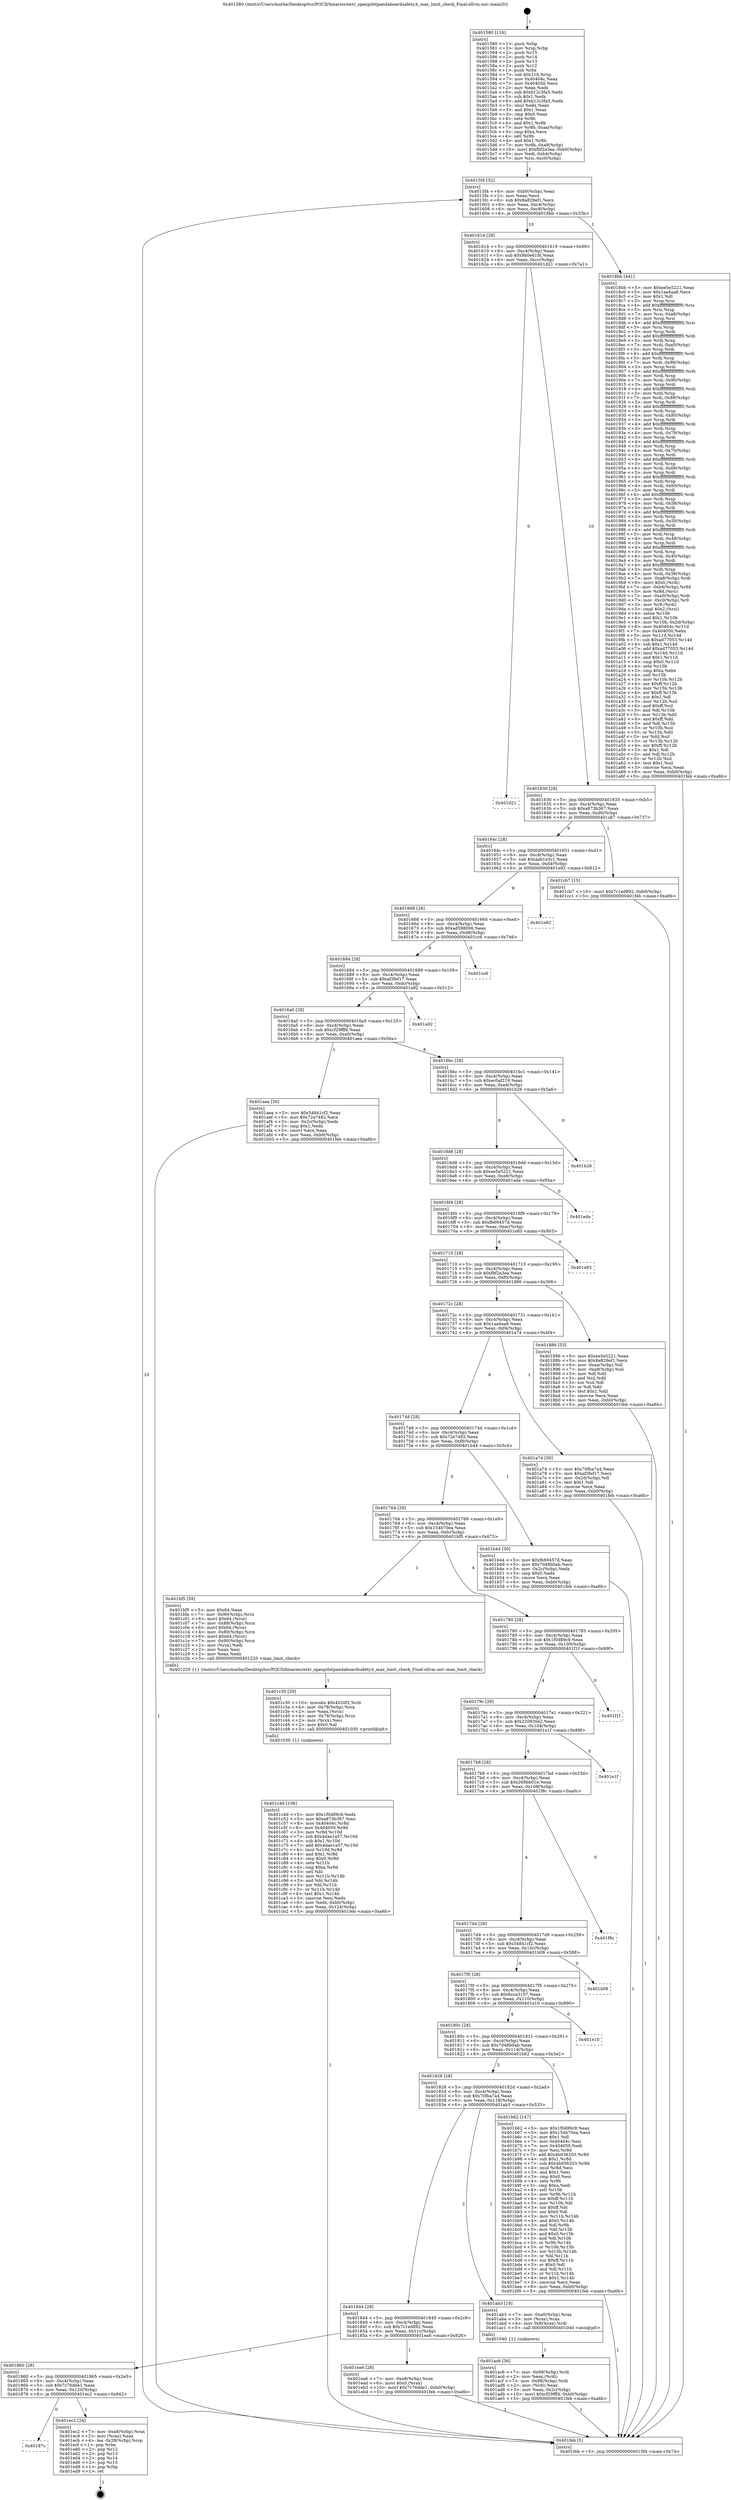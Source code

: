 digraph "0x401580" {
  label = "0x401580 (/mnt/c/Users/mathe/Desktop/tcc/POCII/binaries/extr_openpilotpandaboardsafety.h_max_limit_check_Final-ollvm.out::main(0))"
  labelloc = "t"
  node[shape=record]

  Entry [label="",width=0.3,height=0.3,shape=circle,fillcolor=black,style=filled]
  "0x4015f4" [label="{
     0x4015f4 [32]\l
     | [instrs]\l
     &nbsp;&nbsp;0x4015f4 \<+6\>: mov -0xb0(%rbp),%eax\l
     &nbsp;&nbsp;0x4015fa \<+2\>: mov %eax,%ecx\l
     &nbsp;&nbsp;0x4015fc \<+6\>: sub $0x8a829ef1,%ecx\l
     &nbsp;&nbsp;0x401602 \<+6\>: mov %eax,-0xc4(%rbp)\l
     &nbsp;&nbsp;0x401608 \<+6\>: mov %ecx,-0xc8(%rbp)\l
     &nbsp;&nbsp;0x40160e \<+6\>: je 00000000004018bb \<main+0x33b\>\l
  }"]
  "0x4018bb" [label="{
     0x4018bb [441]\l
     | [instrs]\l
     &nbsp;&nbsp;0x4018bb \<+5\>: mov $0xee5e5221,%eax\l
     &nbsp;&nbsp;0x4018c0 \<+5\>: mov $0x1aa4aa8,%ecx\l
     &nbsp;&nbsp;0x4018c5 \<+2\>: mov $0x1,%dl\l
     &nbsp;&nbsp;0x4018c7 \<+3\>: mov %rsp,%rsi\l
     &nbsp;&nbsp;0x4018ca \<+4\>: add $0xfffffffffffffff0,%rsi\l
     &nbsp;&nbsp;0x4018ce \<+3\>: mov %rsi,%rsp\l
     &nbsp;&nbsp;0x4018d1 \<+7\>: mov %rsi,-0xa8(%rbp)\l
     &nbsp;&nbsp;0x4018d8 \<+3\>: mov %rsp,%rsi\l
     &nbsp;&nbsp;0x4018db \<+4\>: add $0xfffffffffffffff0,%rsi\l
     &nbsp;&nbsp;0x4018df \<+3\>: mov %rsi,%rsp\l
     &nbsp;&nbsp;0x4018e2 \<+3\>: mov %rsp,%rdi\l
     &nbsp;&nbsp;0x4018e5 \<+4\>: add $0xfffffffffffffff0,%rdi\l
     &nbsp;&nbsp;0x4018e9 \<+3\>: mov %rdi,%rsp\l
     &nbsp;&nbsp;0x4018ec \<+7\>: mov %rdi,-0xa0(%rbp)\l
     &nbsp;&nbsp;0x4018f3 \<+3\>: mov %rsp,%rdi\l
     &nbsp;&nbsp;0x4018f6 \<+4\>: add $0xfffffffffffffff0,%rdi\l
     &nbsp;&nbsp;0x4018fa \<+3\>: mov %rdi,%rsp\l
     &nbsp;&nbsp;0x4018fd \<+7\>: mov %rdi,-0x98(%rbp)\l
     &nbsp;&nbsp;0x401904 \<+3\>: mov %rsp,%rdi\l
     &nbsp;&nbsp;0x401907 \<+4\>: add $0xfffffffffffffff0,%rdi\l
     &nbsp;&nbsp;0x40190b \<+3\>: mov %rdi,%rsp\l
     &nbsp;&nbsp;0x40190e \<+7\>: mov %rdi,-0x90(%rbp)\l
     &nbsp;&nbsp;0x401915 \<+3\>: mov %rsp,%rdi\l
     &nbsp;&nbsp;0x401918 \<+4\>: add $0xfffffffffffffff0,%rdi\l
     &nbsp;&nbsp;0x40191c \<+3\>: mov %rdi,%rsp\l
     &nbsp;&nbsp;0x40191f \<+7\>: mov %rdi,-0x88(%rbp)\l
     &nbsp;&nbsp;0x401926 \<+3\>: mov %rsp,%rdi\l
     &nbsp;&nbsp;0x401929 \<+4\>: add $0xfffffffffffffff0,%rdi\l
     &nbsp;&nbsp;0x40192d \<+3\>: mov %rdi,%rsp\l
     &nbsp;&nbsp;0x401930 \<+4\>: mov %rdi,-0x80(%rbp)\l
     &nbsp;&nbsp;0x401934 \<+3\>: mov %rsp,%rdi\l
     &nbsp;&nbsp;0x401937 \<+4\>: add $0xfffffffffffffff0,%rdi\l
     &nbsp;&nbsp;0x40193b \<+3\>: mov %rdi,%rsp\l
     &nbsp;&nbsp;0x40193e \<+4\>: mov %rdi,-0x78(%rbp)\l
     &nbsp;&nbsp;0x401942 \<+3\>: mov %rsp,%rdi\l
     &nbsp;&nbsp;0x401945 \<+4\>: add $0xfffffffffffffff0,%rdi\l
     &nbsp;&nbsp;0x401949 \<+3\>: mov %rdi,%rsp\l
     &nbsp;&nbsp;0x40194c \<+4\>: mov %rdi,-0x70(%rbp)\l
     &nbsp;&nbsp;0x401950 \<+3\>: mov %rsp,%rdi\l
     &nbsp;&nbsp;0x401953 \<+4\>: add $0xfffffffffffffff0,%rdi\l
     &nbsp;&nbsp;0x401957 \<+3\>: mov %rdi,%rsp\l
     &nbsp;&nbsp;0x40195a \<+4\>: mov %rdi,-0x68(%rbp)\l
     &nbsp;&nbsp;0x40195e \<+3\>: mov %rsp,%rdi\l
     &nbsp;&nbsp;0x401961 \<+4\>: add $0xfffffffffffffff0,%rdi\l
     &nbsp;&nbsp;0x401965 \<+3\>: mov %rdi,%rsp\l
     &nbsp;&nbsp;0x401968 \<+4\>: mov %rdi,-0x60(%rbp)\l
     &nbsp;&nbsp;0x40196c \<+3\>: mov %rsp,%rdi\l
     &nbsp;&nbsp;0x40196f \<+4\>: add $0xfffffffffffffff0,%rdi\l
     &nbsp;&nbsp;0x401973 \<+3\>: mov %rdi,%rsp\l
     &nbsp;&nbsp;0x401976 \<+4\>: mov %rdi,-0x58(%rbp)\l
     &nbsp;&nbsp;0x40197a \<+3\>: mov %rsp,%rdi\l
     &nbsp;&nbsp;0x40197d \<+4\>: add $0xfffffffffffffff0,%rdi\l
     &nbsp;&nbsp;0x401981 \<+3\>: mov %rdi,%rsp\l
     &nbsp;&nbsp;0x401984 \<+4\>: mov %rdi,-0x50(%rbp)\l
     &nbsp;&nbsp;0x401988 \<+3\>: mov %rsp,%rdi\l
     &nbsp;&nbsp;0x40198b \<+4\>: add $0xfffffffffffffff0,%rdi\l
     &nbsp;&nbsp;0x40198f \<+3\>: mov %rdi,%rsp\l
     &nbsp;&nbsp;0x401992 \<+4\>: mov %rdi,-0x48(%rbp)\l
     &nbsp;&nbsp;0x401996 \<+3\>: mov %rsp,%rdi\l
     &nbsp;&nbsp;0x401999 \<+4\>: add $0xfffffffffffffff0,%rdi\l
     &nbsp;&nbsp;0x40199d \<+3\>: mov %rdi,%rsp\l
     &nbsp;&nbsp;0x4019a0 \<+4\>: mov %rdi,-0x40(%rbp)\l
     &nbsp;&nbsp;0x4019a4 \<+3\>: mov %rsp,%rdi\l
     &nbsp;&nbsp;0x4019a7 \<+4\>: add $0xfffffffffffffff0,%rdi\l
     &nbsp;&nbsp;0x4019ab \<+3\>: mov %rdi,%rsp\l
     &nbsp;&nbsp;0x4019ae \<+4\>: mov %rdi,-0x38(%rbp)\l
     &nbsp;&nbsp;0x4019b2 \<+7\>: mov -0xa8(%rbp),%rdi\l
     &nbsp;&nbsp;0x4019b9 \<+6\>: movl $0x0,(%rdi)\l
     &nbsp;&nbsp;0x4019bf \<+7\>: mov -0xb4(%rbp),%r8d\l
     &nbsp;&nbsp;0x4019c6 \<+3\>: mov %r8d,(%rsi)\l
     &nbsp;&nbsp;0x4019c9 \<+7\>: mov -0xa0(%rbp),%rdi\l
     &nbsp;&nbsp;0x4019d0 \<+7\>: mov -0xc0(%rbp),%r9\l
     &nbsp;&nbsp;0x4019d7 \<+3\>: mov %r9,(%rdi)\l
     &nbsp;&nbsp;0x4019da \<+3\>: cmpl $0x2,(%rsi)\l
     &nbsp;&nbsp;0x4019dd \<+4\>: setne %r10b\l
     &nbsp;&nbsp;0x4019e1 \<+4\>: and $0x1,%r10b\l
     &nbsp;&nbsp;0x4019e5 \<+4\>: mov %r10b,-0x2d(%rbp)\l
     &nbsp;&nbsp;0x4019e9 \<+8\>: mov 0x40404c,%r11d\l
     &nbsp;&nbsp;0x4019f1 \<+7\>: mov 0x404050,%ebx\l
     &nbsp;&nbsp;0x4019f8 \<+3\>: mov %r11d,%r14d\l
     &nbsp;&nbsp;0x4019fb \<+7\>: sub $0xad77053,%r14d\l
     &nbsp;&nbsp;0x401a02 \<+4\>: sub $0x1,%r14d\l
     &nbsp;&nbsp;0x401a06 \<+7\>: add $0xad77053,%r14d\l
     &nbsp;&nbsp;0x401a0d \<+4\>: imul %r14d,%r11d\l
     &nbsp;&nbsp;0x401a11 \<+4\>: and $0x1,%r11d\l
     &nbsp;&nbsp;0x401a15 \<+4\>: cmp $0x0,%r11d\l
     &nbsp;&nbsp;0x401a19 \<+4\>: sete %r10b\l
     &nbsp;&nbsp;0x401a1d \<+3\>: cmp $0xa,%ebx\l
     &nbsp;&nbsp;0x401a20 \<+4\>: setl %r15b\l
     &nbsp;&nbsp;0x401a24 \<+3\>: mov %r10b,%r12b\l
     &nbsp;&nbsp;0x401a27 \<+4\>: xor $0xff,%r12b\l
     &nbsp;&nbsp;0x401a2b \<+3\>: mov %r15b,%r13b\l
     &nbsp;&nbsp;0x401a2e \<+4\>: xor $0xff,%r13b\l
     &nbsp;&nbsp;0x401a32 \<+3\>: xor $0x1,%dl\l
     &nbsp;&nbsp;0x401a35 \<+3\>: mov %r12b,%sil\l
     &nbsp;&nbsp;0x401a38 \<+4\>: and $0xff,%sil\l
     &nbsp;&nbsp;0x401a3c \<+3\>: and %dl,%r10b\l
     &nbsp;&nbsp;0x401a3f \<+3\>: mov %r13b,%dil\l
     &nbsp;&nbsp;0x401a42 \<+4\>: and $0xff,%dil\l
     &nbsp;&nbsp;0x401a46 \<+3\>: and %dl,%r15b\l
     &nbsp;&nbsp;0x401a49 \<+3\>: or %r10b,%sil\l
     &nbsp;&nbsp;0x401a4c \<+3\>: or %r15b,%dil\l
     &nbsp;&nbsp;0x401a4f \<+3\>: xor %dil,%sil\l
     &nbsp;&nbsp;0x401a52 \<+3\>: or %r13b,%r12b\l
     &nbsp;&nbsp;0x401a55 \<+4\>: xor $0xff,%r12b\l
     &nbsp;&nbsp;0x401a59 \<+3\>: or $0x1,%dl\l
     &nbsp;&nbsp;0x401a5c \<+3\>: and %dl,%r12b\l
     &nbsp;&nbsp;0x401a5f \<+3\>: or %r12b,%sil\l
     &nbsp;&nbsp;0x401a62 \<+4\>: test $0x1,%sil\l
     &nbsp;&nbsp;0x401a66 \<+3\>: cmovne %ecx,%eax\l
     &nbsp;&nbsp;0x401a69 \<+6\>: mov %eax,-0xb0(%rbp)\l
     &nbsp;&nbsp;0x401a6f \<+5\>: jmp 0000000000401feb \<main+0xa6b\>\l
  }"]
  "0x401614" [label="{
     0x401614 [28]\l
     | [instrs]\l
     &nbsp;&nbsp;0x401614 \<+5\>: jmp 0000000000401619 \<main+0x99\>\l
     &nbsp;&nbsp;0x401619 \<+6\>: mov -0xc4(%rbp),%eax\l
     &nbsp;&nbsp;0x40161f \<+5\>: sub $0x9b0e61fd,%eax\l
     &nbsp;&nbsp;0x401624 \<+6\>: mov %eax,-0xcc(%rbp)\l
     &nbsp;&nbsp;0x40162a \<+6\>: je 0000000000401d21 \<main+0x7a1\>\l
  }"]
  Exit [label="",width=0.3,height=0.3,shape=circle,fillcolor=black,style=filled,peripheries=2]
  "0x401d21" [label="{
     0x401d21\l
  }", style=dashed]
  "0x401630" [label="{
     0x401630 [28]\l
     | [instrs]\l
     &nbsp;&nbsp;0x401630 \<+5\>: jmp 0000000000401635 \<main+0xb5\>\l
     &nbsp;&nbsp;0x401635 \<+6\>: mov -0xc4(%rbp),%eax\l
     &nbsp;&nbsp;0x40163b \<+5\>: sub $0xa873b367,%eax\l
     &nbsp;&nbsp;0x401640 \<+6\>: mov %eax,-0xd0(%rbp)\l
     &nbsp;&nbsp;0x401646 \<+6\>: je 0000000000401cb7 \<main+0x737\>\l
  }"]
  "0x40187c" [label="{
     0x40187c\l
  }", style=dashed]
  "0x401cb7" [label="{
     0x401cb7 [15]\l
     | [instrs]\l
     &nbsp;&nbsp;0x401cb7 \<+10\>: movl $0x7c1ed892,-0xb0(%rbp)\l
     &nbsp;&nbsp;0x401cc1 \<+5\>: jmp 0000000000401feb \<main+0xa6b\>\l
  }"]
  "0x40164c" [label="{
     0x40164c [28]\l
     | [instrs]\l
     &nbsp;&nbsp;0x40164c \<+5\>: jmp 0000000000401651 \<main+0xd1\>\l
     &nbsp;&nbsp;0x401651 \<+6\>: mov -0xc4(%rbp),%eax\l
     &nbsp;&nbsp;0x401657 \<+5\>: sub $0xaab1e3c1,%eax\l
     &nbsp;&nbsp;0x40165c \<+6\>: mov %eax,-0xd4(%rbp)\l
     &nbsp;&nbsp;0x401662 \<+6\>: je 0000000000401e92 \<main+0x912\>\l
  }"]
  "0x401ec2" [label="{
     0x401ec2 [24]\l
     | [instrs]\l
     &nbsp;&nbsp;0x401ec2 \<+7\>: mov -0xa8(%rbp),%rax\l
     &nbsp;&nbsp;0x401ec9 \<+2\>: mov (%rax),%eax\l
     &nbsp;&nbsp;0x401ecb \<+4\>: lea -0x28(%rbp),%rsp\l
     &nbsp;&nbsp;0x401ecf \<+1\>: pop %rbx\l
     &nbsp;&nbsp;0x401ed0 \<+2\>: pop %r12\l
     &nbsp;&nbsp;0x401ed2 \<+2\>: pop %r13\l
     &nbsp;&nbsp;0x401ed4 \<+2\>: pop %r14\l
     &nbsp;&nbsp;0x401ed6 \<+2\>: pop %r15\l
     &nbsp;&nbsp;0x401ed8 \<+1\>: pop %rbp\l
     &nbsp;&nbsp;0x401ed9 \<+1\>: ret\l
  }"]
  "0x401e92" [label="{
     0x401e92\l
  }", style=dashed]
  "0x401668" [label="{
     0x401668 [28]\l
     | [instrs]\l
     &nbsp;&nbsp;0x401668 \<+5\>: jmp 000000000040166d \<main+0xed\>\l
     &nbsp;&nbsp;0x40166d \<+6\>: mov -0xc4(%rbp),%eax\l
     &nbsp;&nbsp;0x401673 \<+5\>: sub $0xad598006,%eax\l
     &nbsp;&nbsp;0x401678 \<+6\>: mov %eax,-0xd8(%rbp)\l
     &nbsp;&nbsp;0x40167e \<+6\>: je 0000000000401cc6 \<main+0x746\>\l
  }"]
  "0x401860" [label="{
     0x401860 [28]\l
     | [instrs]\l
     &nbsp;&nbsp;0x401860 \<+5\>: jmp 0000000000401865 \<main+0x2e5\>\l
     &nbsp;&nbsp;0x401865 \<+6\>: mov -0xc4(%rbp),%eax\l
     &nbsp;&nbsp;0x40186b \<+5\>: sub $0x7c76dde1,%eax\l
     &nbsp;&nbsp;0x401870 \<+6\>: mov %eax,-0x120(%rbp)\l
     &nbsp;&nbsp;0x401876 \<+6\>: je 0000000000401ec2 \<main+0x942\>\l
  }"]
  "0x401cc6" [label="{
     0x401cc6\l
  }", style=dashed]
  "0x401684" [label="{
     0x401684 [28]\l
     | [instrs]\l
     &nbsp;&nbsp;0x401684 \<+5\>: jmp 0000000000401689 \<main+0x109\>\l
     &nbsp;&nbsp;0x401689 \<+6\>: mov -0xc4(%rbp),%eax\l
     &nbsp;&nbsp;0x40168f \<+5\>: sub $0xaf3fef17,%eax\l
     &nbsp;&nbsp;0x401694 \<+6\>: mov %eax,-0xdc(%rbp)\l
     &nbsp;&nbsp;0x40169a \<+6\>: je 0000000000401a92 \<main+0x512\>\l
  }"]
  "0x401ea6" [label="{
     0x401ea6 [28]\l
     | [instrs]\l
     &nbsp;&nbsp;0x401ea6 \<+7\>: mov -0xa8(%rbp),%rax\l
     &nbsp;&nbsp;0x401ead \<+6\>: movl $0x0,(%rax)\l
     &nbsp;&nbsp;0x401eb3 \<+10\>: movl $0x7c76dde1,-0xb0(%rbp)\l
     &nbsp;&nbsp;0x401ebd \<+5\>: jmp 0000000000401feb \<main+0xa6b\>\l
  }"]
  "0x401a92" [label="{
     0x401a92\l
  }", style=dashed]
  "0x4016a0" [label="{
     0x4016a0 [28]\l
     | [instrs]\l
     &nbsp;&nbsp;0x4016a0 \<+5\>: jmp 00000000004016a5 \<main+0x125\>\l
     &nbsp;&nbsp;0x4016a5 \<+6\>: mov -0xc4(%rbp),%eax\l
     &nbsp;&nbsp;0x4016ab \<+5\>: sub $0xcf29fff4,%eax\l
     &nbsp;&nbsp;0x4016b0 \<+6\>: mov %eax,-0xe0(%rbp)\l
     &nbsp;&nbsp;0x4016b6 \<+6\>: je 0000000000401aea \<main+0x56a\>\l
  }"]
  "0x401c4d" [label="{
     0x401c4d [106]\l
     | [instrs]\l
     &nbsp;&nbsp;0x401c4d \<+5\>: mov $0x1f0d89c9,%edx\l
     &nbsp;&nbsp;0x401c52 \<+5\>: mov $0xa873b367,%esi\l
     &nbsp;&nbsp;0x401c57 \<+8\>: mov 0x40404c,%r8d\l
     &nbsp;&nbsp;0x401c5f \<+8\>: mov 0x404050,%r9d\l
     &nbsp;&nbsp;0x401c67 \<+3\>: mov %r8d,%r10d\l
     &nbsp;&nbsp;0x401c6a \<+7\>: sub $0x4dae1a57,%r10d\l
     &nbsp;&nbsp;0x401c71 \<+4\>: sub $0x1,%r10d\l
     &nbsp;&nbsp;0x401c75 \<+7\>: add $0x4dae1a57,%r10d\l
     &nbsp;&nbsp;0x401c7c \<+4\>: imul %r10d,%r8d\l
     &nbsp;&nbsp;0x401c80 \<+4\>: and $0x1,%r8d\l
     &nbsp;&nbsp;0x401c84 \<+4\>: cmp $0x0,%r8d\l
     &nbsp;&nbsp;0x401c88 \<+4\>: sete %r11b\l
     &nbsp;&nbsp;0x401c8c \<+4\>: cmp $0xa,%r9d\l
     &nbsp;&nbsp;0x401c90 \<+3\>: setl %bl\l
     &nbsp;&nbsp;0x401c93 \<+3\>: mov %r11b,%r14b\l
     &nbsp;&nbsp;0x401c96 \<+3\>: and %bl,%r14b\l
     &nbsp;&nbsp;0x401c99 \<+3\>: xor %bl,%r11b\l
     &nbsp;&nbsp;0x401c9c \<+3\>: or %r11b,%r14b\l
     &nbsp;&nbsp;0x401c9f \<+4\>: test $0x1,%r14b\l
     &nbsp;&nbsp;0x401ca3 \<+3\>: cmovne %esi,%edx\l
     &nbsp;&nbsp;0x401ca6 \<+6\>: mov %edx,-0xb0(%rbp)\l
     &nbsp;&nbsp;0x401cac \<+6\>: mov %eax,-0x124(%rbp)\l
     &nbsp;&nbsp;0x401cb2 \<+5\>: jmp 0000000000401feb \<main+0xa6b\>\l
  }"]
  "0x401aea" [label="{
     0x401aea [30]\l
     | [instrs]\l
     &nbsp;&nbsp;0x401aea \<+5\>: mov $0x54841cf2,%eax\l
     &nbsp;&nbsp;0x401aef \<+5\>: mov $0x72e7482,%ecx\l
     &nbsp;&nbsp;0x401af4 \<+3\>: mov -0x2c(%rbp),%edx\l
     &nbsp;&nbsp;0x401af7 \<+3\>: cmp $0x1,%edx\l
     &nbsp;&nbsp;0x401afa \<+3\>: cmovl %ecx,%eax\l
     &nbsp;&nbsp;0x401afd \<+6\>: mov %eax,-0xb0(%rbp)\l
     &nbsp;&nbsp;0x401b03 \<+5\>: jmp 0000000000401feb \<main+0xa6b\>\l
  }"]
  "0x4016bc" [label="{
     0x4016bc [28]\l
     | [instrs]\l
     &nbsp;&nbsp;0x4016bc \<+5\>: jmp 00000000004016c1 \<main+0x141\>\l
     &nbsp;&nbsp;0x4016c1 \<+6\>: mov -0xc4(%rbp),%eax\l
     &nbsp;&nbsp;0x4016c7 \<+5\>: sub $0xec0af219,%eax\l
     &nbsp;&nbsp;0x4016cc \<+6\>: mov %eax,-0xe4(%rbp)\l
     &nbsp;&nbsp;0x4016d2 \<+6\>: je 0000000000401b26 \<main+0x5a6\>\l
  }"]
  "0x401c30" [label="{
     0x401c30 [29]\l
     | [instrs]\l
     &nbsp;&nbsp;0x401c30 \<+10\>: movabs $0x4020f2,%rdi\l
     &nbsp;&nbsp;0x401c3a \<+4\>: mov -0x78(%rbp),%rcx\l
     &nbsp;&nbsp;0x401c3e \<+2\>: mov %eax,(%rcx)\l
     &nbsp;&nbsp;0x401c40 \<+4\>: mov -0x78(%rbp),%rcx\l
     &nbsp;&nbsp;0x401c44 \<+2\>: mov (%rcx),%esi\l
     &nbsp;&nbsp;0x401c46 \<+2\>: mov $0x0,%al\l
     &nbsp;&nbsp;0x401c48 \<+5\>: call 0000000000401030 \<printf@plt\>\l
     | [calls]\l
     &nbsp;&nbsp;0x401030 \{1\} (unknown)\l
  }"]
  "0x401b26" [label="{
     0x401b26\l
  }", style=dashed]
  "0x4016d8" [label="{
     0x4016d8 [28]\l
     | [instrs]\l
     &nbsp;&nbsp;0x4016d8 \<+5\>: jmp 00000000004016dd \<main+0x15d\>\l
     &nbsp;&nbsp;0x4016dd \<+6\>: mov -0xc4(%rbp),%eax\l
     &nbsp;&nbsp;0x4016e3 \<+5\>: sub $0xee5e5221,%eax\l
     &nbsp;&nbsp;0x4016e8 \<+6\>: mov %eax,-0xe8(%rbp)\l
     &nbsp;&nbsp;0x4016ee \<+6\>: je 0000000000401eda \<main+0x95a\>\l
  }"]
  "0x401ac6" [label="{
     0x401ac6 [36]\l
     | [instrs]\l
     &nbsp;&nbsp;0x401ac6 \<+7\>: mov -0x98(%rbp),%rdi\l
     &nbsp;&nbsp;0x401acd \<+2\>: mov %eax,(%rdi)\l
     &nbsp;&nbsp;0x401acf \<+7\>: mov -0x98(%rbp),%rdi\l
     &nbsp;&nbsp;0x401ad6 \<+2\>: mov (%rdi),%eax\l
     &nbsp;&nbsp;0x401ad8 \<+3\>: mov %eax,-0x2c(%rbp)\l
     &nbsp;&nbsp;0x401adb \<+10\>: movl $0xcf29fff4,-0xb0(%rbp)\l
     &nbsp;&nbsp;0x401ae5 \<+5\>: jmp 0000000000401feb \<main+0xa6b\>\l
  }"]
  "0x401eda" [label="{
     0x401eda\l
  }", style=dashed]
  "0x4016f4" [label="{
     0x4016f4 [28]\l
     | [instrs]\l
     &nbsp;&nbsp;0x4016f4 \<+5\>: jmp 00000000004016f9 \<main+0x179\>\l
     &nbsp;&nbsp;0x4016f9 \<+6\>: mov -0xc4(%rbp),%eax\l
     &nbsp;&nbsp;0x4016ff \<+5\>: sub $0xfb69457d,%eax\l
     &nbsp;&nbsp;0x401704 \<+6\>: mov %eax,-0xec(%rbp)\l
     &nbsp;&nbsp;0x40170a \<+6\>: je 0000000000401e83 \<main+0x903\>\l
  }"]
  "0x401844" [label="{
     0x401844 [28]\l
     | [instrs]\l
     &nbsp;&nbsp;0x401844 \<+5\>: jmp 0000000000401849 \<main+0x2c9\>\l
     &nbsp;&nbsp;0x401849 \<+6\>: mov -0xc4(%rbp),%eax\l
     &nbsp;&nbsp;0x40184f \<+5\>: sub $0x7c1ed892,%eax\l
     &nbsp;&nbsp;0x401854 \<+6\>: mov %eax,-0x11c(%rbp)\l
     &nbsp;&nbsp;0x40185a \<+6\>: je 0000000000401ea6 \<main+0x926\>\l
  }"]
  "0x401e83" [label="{
     0x401e83\l
  }", style=dashed]
  "0x401710" [label="{
     0x401710 [28]\l
     | [instrs]\l
     &nbsp;&nbsp;0x401710 \<+5\>: jmp 0000000000401715 \<main+0x195\>\l
     &nbsp;&nbsp;0x401715 \<+6\>: mov -0xc4(%rbp),%eax\l
     &nbsp;&nbsp;0x40171b \<+5\>: sub $0xfbf2a3ea,%eax\l
     &nbsp;&nbsp;0x401720 \<+6\>: mov %eax,-0xf0(%rbp)\l
     &nbsp;&nbsp;0x401726 \<+6\>: je 0000000000401886 \<main+0x306\>\l
  }"]
  "0x401ab3" [label="{
     0x401ab3 [19]\l
     | [instrs]\l
     &nbsp;&nbsp;0x401ab3 \<+7\>: mov -0xa0(%rbp),%rax\l
     &nbsp;&nbsp;0x401aba \<+3\>: mov (%rax),%rax\l
     &nbsp;&nbsp;0x401abd \<+4\>: mov 0x8(%rax),%rdi\l
     &nbsp;&nbsp;0x401ac1 \<+5\>: call 0000000000401040 \<atoi@plt\>\l
     | [calls]\l
     &nbsp;&nbsp;0x401040 \{1\} (unknown)\l
  }"]
  "0x401886" [label="{
     0x401886 [53]\l
     | [instrs]\l
     &nbsp;&nbsp;0x401886 \<+5\>: mov $0xee5e5221,%eax\l
     &nbsp;&nbsp;0x40188b \<+5\>: mov $0x8a829ef1,%ecx\l
     &nbsp;&nbsp;0x401890 \<+6\>: mov -0xaa(%rbp),%dl\l
     &nbsp;&nbsp;0x401896 \<+7\>: mov -0xa9(%rbp),%sil\l
     &nbsp;&nbsp;0x40189d \<+3\>: mov %dl,%dil\l
     &nbsp;&nbsp;0x4018a0 \<+3\>: and %sil,%dil\l
     &nbsp;&nbsp;0x4018a3 \<+3\>: xor %sil,%dl\l
     &nbsp;&nbsp;0x4018a6 \<+3\>: or %dl,%dil\l
     &nbsp;&nbsp;0x4018a9 \<+4\>: test $0x1,%dil\l
     &nbsp;&nbsp;0x4018ad \<+3\>: cmovne %ecx,%eax\l
     &nbsp;&nbsp;0x4018b0 \<+6\>: mov %eax,-0xb0(%rbp)\l
     &nbsp;&nbsp;0x4018b6 \<+5\>: jmp 0000000000401feb \<main+0xa6b\>\l
  }"]
  "0x40172c" [label="{
     0x40172c [28]\l
     | [instrs]\l
     &nbsp;&nbsp;0x40172c \<+5\>: jmp 0000000000401731 \<main+0x1b1\>\l
     &nbsp;&nbsp;0x401731 \<+6\>: mov -0xc4(%rbp),%eax\l
     &nbsp;&nbsp;0x401737 \<+5\>: sub $0x1aa4aa8,%eax\l
     &nbsp;&nbsp;0x40173c \<+6\>: mov %eax,-0xf4(%rbp)\l
     &nbsp;&nbsp;0x401742 \<+6\>: je 0000000000401a74 \<main+0x4f4\>\l
  }"]
  "0x401feb" [label="{
     0x401feb [5]\l
     | [instrs]\l
     &nbsp;&nbsp;0x401feb \<+5\>: jmp 00000000004015f4 \<main+0x74\>\l
  }"]
  "0x401580" [label="{
     0x401580 [116]\l
     | [instrs]\l
     &nbsp;&nbsp;0x401580 \<+1\>: push %rbp\l
     &nbsp;&nbsp;0x401581 \<+3\>: mov %rsp,%rbp\l
     &nbsp;&nbsp;0x401584 \<+2\>: push %r15\l
     &nbsp;&nbsp;0x401586 \<+2\>: push %r14\l
     &nbsp;&nbsp;0x401588 \<+2\>: push %r13\l
     &nbsp;&nbsp;0x40158a \<+2\>: push %r12\l
     &nbsp;&nbsp;0x40158c \<+1\>: push %rbx\l
     &nbsp;&nbsp;0x40158d \<+7\>: sub $0x118,%rsp\l
     &nbsp;&nbsp;0x401594 \<+7\>: mov 0x40404c,%eax\l
     &nbsp;&nbsp;0x40159b \<+7\>: mov 0x404050,%ecx\l
     &nbsp;&nbsp;0x4015a2 \<+2\>: mov %eax,%edx\l
     &nbsp;&nbsp;0x4015a4 \<+6\>: sub $0xb12c3fa5,%edx\l
     &nbsp;&nbsp;0x4015aa \<+3\>: sub $0x1,%edx\l
     &nbsp;&nbsp;0x4015ad \<+6\>: add $0xb12c3fa5,%edx\l
     &nbsp;&nbsp;0x4015b3 \<+3\>: imul %edx,%eax\l
     &nbsp;&nbsp;0x4015b6 \<+3\>: and $0x1,%eax\l
     &nbsp;&nbsp;0x4015b9 \<+3\>: cmp $0x0,%eax\l
     &nbsp;&nbsp;0x4015bc \<+4\>: sete %r8b\l
     &nbsp;&nbsp;0x4015c0 \<+4\>: and $0x1,%r8b\l
     &nbsp;&nbsp;0x4015c4 \<+7\>: mov %r8b,-0xaa(%rbp)\l
     &nbsp;&nbsp;0x4015cb \<+3\>: cmp $0xa,%ecx\l
     &nbsp;&nbsp;0x4015ce \<+4\>: setl %r8b\l
     &nbsp;&nbsp;0x4015d2 \<+4\>: and $0x1,%r8b\l
     &nbsp;&nbsp;0x4015d6 \<+7\>: mov %r8b,-0xa9(%rbp)\l
     &nbsp;&nbsp;0x4015dd \<+10\>: movl $0xfbf2a3ea,-0xb0(%rbp)\l
     &nbsp;&nbsp;0x4015e7 \<+6\>: mov %edi,-0xb4(%rbp)\l
     &nbsp;&nbsp;0x4015ed \<+7\>: mov %rsi,-0xc0(%rbp)\l
  }"]
  "0x401828" [label="{
     0x401828 [28]\l
     | [instrs]\l
     &nbsp;&nbsp;0x401828 \<+5\>: jmp 000000000040182d \<main+0x2ad\>\l
     &nbsp;&nbsp;0x40182d \<+6\>: mov -0xc4(%rbp),%eax\l
     &nbsp;&nbsp;0x401833 \<+5\>: sub $0x70fba7a4,%eax\l
     &nbsp;&nbsp;0x401838 \<+6\>: mov %eax,-0x118(%rbp)\l
     &nbsp;&nbsp;0x40183e \<+6\>: je 0000000000401ab3 \<main+0x533\>\l
  }"]
  "0x401b62" [label="{
     0x401b62 [147]\l
     | [instrs]\l
     &nbsp;&nbsp;0x401b62 \<+5\>: mov $0x1f0d89c9,%eax\l
     &nbsp;&nbsp;0x401b67 \<+5\>: mov $0x154b70ea,%ecx\l
     &nbsp;&nbsp;0x401b6c \<+2\>: mov $0x1,%dl\l
     &nbsp;&nbsp;0x401b6e \<+7\>: mov 0x40404c,%esi\l
     &nbsp;&nbsp;0x401b75 \<+7\>: mov 0x404050,%edi\l
     &nbsp;&nbsp;0x401b7c \<+3\>: mov %esi,%r8d\l
     &nbsp;&nbsp;0x401b7f \<+7\>: add $0x4b936203,%r8d\l
     &nbsp;&nbsp;0x401b86 \<+4\>: sub $0x1,%r8d\l
     &nbsp;&nbsp;0x401b8a \<+7\>: sub $0x4b936203,%r8d\l
     &nbsp;&nbsp;0x401b91 \<+4\>: imul %r8d,%esi\l
     &nbsp;&nbsp;0x401b95 \<+3\>: and $0x1,%esi\l
     &nbsp;&nbsp;0x401b98 \<+3\>: cmp $0x0,%esi\l
     &nbsp;&nbsp;0x401b9b \<+4\>: sete %r9b\l
     &nbsp;&nbsp;0x401b9f \<+3\>: cmp $0xa,%edi\l
     &nbsp;&nbsp;0x401ba2 \<+4\>: setl %r10b\l
     &nbsp;&nbsp;0x401ba6 \<+3\>: mov %r9b,%r11b\l
     &nbsp;&nbsp;0x401ba9 \<+4\>: xor $0xff,%r11b\l
     &nbsp;&nbsp;0x401bad \<+3\>: mov %r10b,%bl\l
     &nbsp;&nbsp;0x401bb0 \<+3\>: xor $0xff,%bl\l
     &nbsp;&nbsp;0x401bb3 \<+3\>: xor $0x0,%dl\l
     &nbsp;&nbsp;0x401bb6 \<+3\>: mov %r11b,%r14b\l
     &nbsp;&nbsp;0x401bb9 \<+4\>: and $0x0,%r14b\l
     &nbsp;&nbsp;0x401bbd \<+3\>: and %dl,%r9b\l
     &nbsp;&nbsp;0x401bc0 \<+3\>: mov %bl,%r15b\l
     &nbsp;&nbsp;0x401bc3 \<+4\>: and $0x0,%r15b\l
     &nbsp;&nbsp;0x401bc7 \<+3\>: and %dl,%r10b\l
     &nbsp;&nbsp;0x401bca \<+3\>: or %r9b,%r14b\l
     &nbsp;&nbsp;0x401bcd \<+3\>: or %r10b,%r15b\l
     &nbsp;&nbsp;0x401bd0 \<+3\>: xor %r15b,%r14b\l
     &nbsp;&nbsp;0x401bd3 \<+3\>: or %bl,%r11b\l
     &nbsp;&nbsp;0x401bd6 \<+4\>: xor $0xff,%r11b\l
     &nbsp;&nbsp;0x401bda \<+3\>: or $0x0,%dl\l
     &nbsp;&nbsp;0x401bdd \<+3\>: and %dl,%r11b\l
     &nbsp;&nbsp;0x401be0 \<+3\>: or %r11b,%r14b\l
     &nbsp;&nbsp;0x401be3 \<+4\>: test $0x1,%r14b\l
     &nbsp;&nbsp;0x401be7 \<+3\>: cmovne %ecx,%eax\l
     &nbsp;&nbsp;0x401bea \<+6\>: mov %eax,-0xb0(%rbp)\l
     &nbsp;&nbsp;0x401bf0 \<+5\>: jmp 0000000000401feb \<main+0xa6b\>\l
  }"]
  "0x401a74" [label="{
     0x401a74 [30]\l
     | [instrs]\l
     &nbsp;&nbsp;0x401a74 \<+5\>: mov $0x70fba7a4,%eax\l
     &nbsp;&nbsp;0x401a79 \<+5\>: mov $0xaf3fef17,%ecx\l
     &nbsp;&nbsp;0x401a7e \<+3\>: mov -0x2d(%rbp),%dl\l
     &nbsp;&nbsp;0x401a81 \<+3\>: test $0x1,%dl\l
     &nbsp;&nbsp;0x401a84 \<+3\>: cmovne %ecx,%eax\l
     &nbsp;&nbsp;0x401a87 \<+6\>: mov %eax,-0xb0(%rbp)\l
     &nbsp;&nbsp;0x401a8d \<+5\>: jmp 0000000000401feb \<main+0xa6b\>\l
  }"]
  "0x401748" [label="{
     0x401748 [28]\l
     | [instrs]\l
     &nbsp;&nbsp;0x401748 \<+5\>: jmp 000000000040174d \<main+0x1cd\>\l
     &nbsp;&nbsp;0x40174d \<+6\>: mov -0xc4(%rbp),%eax\l
     &nbsp;&nbsp;0x401753 \<+5\>: sub $0x72e7482,%eax\l
     &nbsp;&nbsp;0x401758 \<+6\>: mov %eax,-0xf8(%rbp)\l
     &nbsp;&nbsp;0x40175e \<+6\>: je 0000000000401b44 \<main+0x5c4\>\l
  }"]
  "0x40180c" [label="{
     0x40180c [28]\l
     | [instrs]\l
     &nbsp;&nbsp;0x40180c \<+5\>: jmp 0000000000401811 \<main+0x291\>\l
     &nbsp;&nbsp;0x401811 \<+6\>: mov -0xc4(%rbp),%eax\l
     &nbsp;&nbsp;0x401817 \<+5\>: sub $0x7048b0ab,%eax\l
     &nbsp;&nbsp;0x40181c \<+6\>: mov %eax,-0x114(%rbp)\l
     &nbsp;&nbsp;0x401822 \<+6\>: je 0000000000401b62 \<main+0x5e2\>\l
  }"]
  "0x401b44" [label="{
     0x401b44 [30]\l
     | [instrs]\l
     &nbsp;&nbsp;0x401b44 \<+5\>: mov $0xfb69457d,%eax\l
     &nbsp;&nbsp;0x401b49 \<+5\>: mov $0x7048b0ab,%ecx\l
     &nbsp;&nbsp;0x401b4e \<+3\>: mov -0x2c(%rbp),%edx\l
     &nbsp;&nbsp;0x401b51 \<+3\>: cmp $0x0,%edx\l
     &nbsp;&nbsp;0x401b54 \<+3\>: cmove %ecx,%eax\l
     &nbsp;&nbsp;0x401b57 \<+6\>: mov %eax,-0xb0(%rbp)\l
     &nbsp;&nbsp;0x401b5d \<+5\>: jmp 0000000000401feb \<main+0xa6b\>\l
  }"]
  "0x401764" [label="{
     0x401764 [28]\l
     | [instrs]\l
     &nbsp;&nbsp;0x401764 \<+5\>: jmp 0000000000401769 \<main+0x1e9\>\l
     &nbsp;&nbsp;0x401769 \<+6\>: mov -0xc4(%rbp),%eax\l
     &nbsp;&nbsp;0x40176f \<+5\>: sub $0x154b70ea,%eax\l
     &nbsp;&nbsp;0x401774 \<+6\>: mov %eax,-0xfc(%rbp)\l
     &nbsp;&nbsp;0x40177a \<+6\>: je 0000000000401bf5 \<main+0x675\>\l
  }"]
  "0x401e10" [label="{
     0x401e10\l
  }", style=dashed]
  "0x401bf5" [label="{
     0x401bf5 [59]\l
     | [instrs]\l
     &nbsp;&nbsp;0x401bf5 \<+5\>: mov $0x64,%eax\l
     &nbsp;&nbsp;0x401bfa \<+7\>: mov -0x90(%rbp),%rcx\l
     &nbsp;&nbsp;0x401c01 \<+6\>: movl $0x64,(%rcx)\l
     &nbsp;&nbsp;0x401c07 \<+7\>: mov -0x88(%rbp),%rcx\l
     &nbsp;&nbsp;0x401c0e \<+6\>: movl $0x64,(%rcx)\l
     &nbsp;&nbsp;0x401c14 \<+4\>: mov -0x80(%rbp),%rcx\l
     &nbsp;&nbsp;0x401c18 \<+6\>: movl $0x64,(%rcx)\l
     &nbsp;&nbsp;0x401c1e \<+7\>: mov -0x90(%rbp),%rcx\l
     &nbsp;&nbsp;0x401c25 \<+2\>: mov (%rcx),%edi\l
     &nbsp;&nbsp;0x401c27 \<+2\>: mov %eax,%esi\l
     &nbsp;&nbsp;0x401c29 \<+2\>: mov %eax,%edx\l
     &nbsp;&nbsp;0x401c2b \<+5\>: call 0000000000401220 \<max_limit_check\>\l
     | [calls]\l
     &nbsp;&nbsp;0x401220 \{1\} (/mnt/c/Users/mathe/Desktop/tcc/POCII/binaries/extr_openpilotpandaboardsafety.h_max_limit_check_Final-ollvm.out::max_limit_check)\l
  }"]
  "0x401780" [label="{
     0x401780 [28]\l
     | [instrs]\l
     &nbsp;&nbsp;0x401780 \<+5\>: jmp 0000000000401785 \<main+0x205\>\l
     &nbsp;&nbsp;0x401785 \<+6\>: mov -0xc4(%rbp),%eax\l
     &nbsp;&nbsp;0x40178b \<+5\>: sub $0x1f0d89c9,%eax\l
     &nbsp;&nbsp;0x401790 \<+6\>: mov %eax,-0x100(%rbp)\l
     &nbsp;&nbsp;0x401796 \<+6\>: je 0000000000401f1f \<main+0x99f\>\l
  }"]
  "0x4017f0" [label="{
     0x4017f0 [28]\l
     | [instrs]\l
     &nbsp;&nbsp;0x4017f0 \<+5\>: jmp 00000000004017f5 \<main+0x275\>\l
     &nbsp;&nbsp;0x4017f5 \<+6\>: mov -0xc4(%rbp),%eax\l
     &nbsp;&nbsp;0x4017fb \<+5\>: sub $0x6cca3107,%eax\l
     &nbsp;&nbsp;0x401800 \<+6\>: mov %eax,-0x110(%rbp)\l
     &nbsp;&nbsp;0x401806 \<+6\>: je 0000000000401e10 \<main+0x890\>\l
  }"]
  "0x401f1f" [label="{
     0x401f1f\l
  }", style=dashed]
  "0x40179c" [label="{
     0x40179c [28]\l
     | [instrs]\l
     &nbsp;&nbsp;0x40179c \<+5\>: jmp 00000000004017a1 \<main+0x221\>\l
     &nbsp;&nbsp;0x4017a1 \<+6\>: mov -0xc4(%rbp),%eax\l
     &nbsp;&nbsp;0x4017a7 \<+5\>: sub $0x220930e2,%eax\l
     &nbsp;&nbsp;0x4017ac \<+6\>: mov %eax,-0x104(%rbp)\l
     &nbsp;&nbsp;0x4017b2 \<+6\>: je 0000000000401e1f \<main+0x89f\>\l
  }"]
  "0x401b08" [label="{
     0x401b08\l
  }", style=dashed]
  "0x401e1f" [label="{
     0x401e1f\l
  }", style=dashed]
  "0x4017b8" [label="{
     0x4017b8 [28]\l
     | [instrs]\l
     &nbsp;&nbsp;0x4017b8 \<+5\>: jmp 00000000004017bd \<main+0x23d\>\l
     &nbsp;&nbsp;0x4017bd \<+6\>: mov -0xc4(%rbp),%eax\l
     &nbsp;&nbsp;0x4017c3 \<+5\>: sub $0x269bb01e,%eax\l
     &nbsp;&nbsp;0x4017c8 \<+6\>: mov %eax,-0x108(%rbp)\l
     &nbsp;&nbsp;0x4017ce \<+6\>: je 0000000000401f8c \<main+0xa0c\>\l
  }"]
  "0x4017d4" [label="{
     0x4017d4 [28]\l
     | [instrs]\l
     &nbsp;&nbsp;0x4017d4 \<+5\>: jmp 00000000004017d9 \<main+0x259\>\l
     &nbsp;&nbsp;0x4017d9 \<+6\>: mov -0xc4(%rbp),%eax\l
     &nbsp;&nbsp;0x4017df \<+5\>: sub $0x54841cf2,%eax\l
     &nbsp;&nbsp;0x4017e4 \<+6\>: mov %eax,-0x10c(%rbp)\l
     &nbsp;&nbsp;0x4017ea \<+6\>: je 0000000000401b08 \<main+0x588\>\l
  }"]
  "0x401f8c" [label="{
     0x401f8c\l
  }", style=dashed]
  Entry -> "0x401580" [label=" 1"]
  "0x4015f4" -> "0x4018bb" [label=" 1"]
  "0x4015f4" -> "0x401614" [label=" 10"]
  "0x401ec2" -> Exit [label=" 1"]
  "0x401614" -> "0x401d21" [label=" 0"]
  "0x401614" -> "0x401630" [label=" 10"]
  "0x401860" -> "0x40187c" [label=" 0"]
  "0x401630" -> "0x401cb7" [label=" 1"]
  "0x401630" -> "0x40164c" [label=" 9"]
  "0x401860" -> "0x401ec2" [label=" 1"]
  "0x40164c" -> "0x401e92" [label=" 0"]
  "0x40164c" -> "0x401668" [label=" 9"]
  "0x401ea6" -> "0x401feb" [label=" 1"]
  "0x401668" -> "0x401cc6" [label=" 0"]
  "0x401668" -> "0x401684" [label=" 9"]
  "0x401844" -> "0x401860" [label=" 1"]
  "0x401684" -> "0x401a92" [label=" 0"]
  "0x401684" -> "0x4016a0" [label=" 9"]
  "0x401844" -> "0x401ea6" [label=" 1"]
  "0x4016a0" -> "0x401aea" [label=" 1"]
  "0x4016a0" -> "0x4016bc" [label=" 8"]
  "0x401cb7" -> "0x401feb" [label=" 1"]
  "0x4016bc" -> "0x401b26" [label=" 0"]
  "0x4016bc" -> "0x4016d8" [label=" 8"]
  "0x401c4d" -> "0x401feb" [label=" 1"]
  "0x4016d8" -> "0x401eda" [label=" 0"]
  "0x4016d8" -> "0x4016f4" [label=" 8"]
  "0x401c30" -> "0x401c4d" [label=" 1"]
  "0x4016f4" -> "0x401e83" [label=" 0"]
  "0x4016f4" -> "0x401710" [label=" 8"]
  "0x401bf5" -> "0x401c30" [label=" 1"]
  "0x401710" -> "0x401886" [label=" 1"]
  "0x401710" -> "0x40172c" [label=" 7"]
  "0x401886" -> "0x401feb" [label=" 1"]
  "0x401580" -> "0x4015f4" [label=" 1"]
  "0x401feb" -> "0x4015f4" [label=" 10"]
  "0x401b62" -> "0x401feb" [label=" 1"]
  "0x4018bb" -> "0x401feb" [label=" 1"]
  "0x401aea" -> "0x401feb" [label=" 1"]
  "0x40172c" -> "0x401a74" [label=" 1"]
  "0x40172c" -> "0x401748" [label=" 6"]
  "0x401a74" -> "0x401feb" [label=" 1"]
  "0x401ac6" -> "0x401feb" [label=" 1"]
  "0x401748" -> "0x401b44" [label=" 1"]
  "0x401748" -> "0x401764" [label=" 5"]
  "0x401828" -> "0x401844" [label=" 2"]
  "0x401764" -> "0x401bf5" [label=" 1"]
  "0x401764" -> "0x401780" [label=" 4"]
  "0x401828" -> "0x401ab3" [label=" 1"]
  "0x401780" -> "0x401f1f" [label=" 0"]
  "0x401780" -> "0x40179c" [label=" 4"]
  "0x40180c" -> "0x401828" [label=" 3"]
  "0x40179c" -> "0x401e1f" [label=" 0"]
  "0x40179c" -> "0x4017b8" [label=" 4"]
  "0x40180c" -> "0x401b62" [label=" 1"]
  "0x4017b8" -> "0x401f8c" [label=" 0"]
  "0x4017b8" -> "0x4017d4" [label=" 4"]
  "0x401ab3" -> "0x401ac6" [label=" 1"]
  "0x4017d4" -> "0x401b08" [label=" 0"]
  "0x4017d4" -> "0x4017f0" [label=" 4"]
  "0x401b44" -> "0x401feb" [label=" 1"]
  "0x4017f0" -> "0x401e10" [label=" 0"]
  "0x4017f0" -> "0x40180c" [label=" 4"]
}
